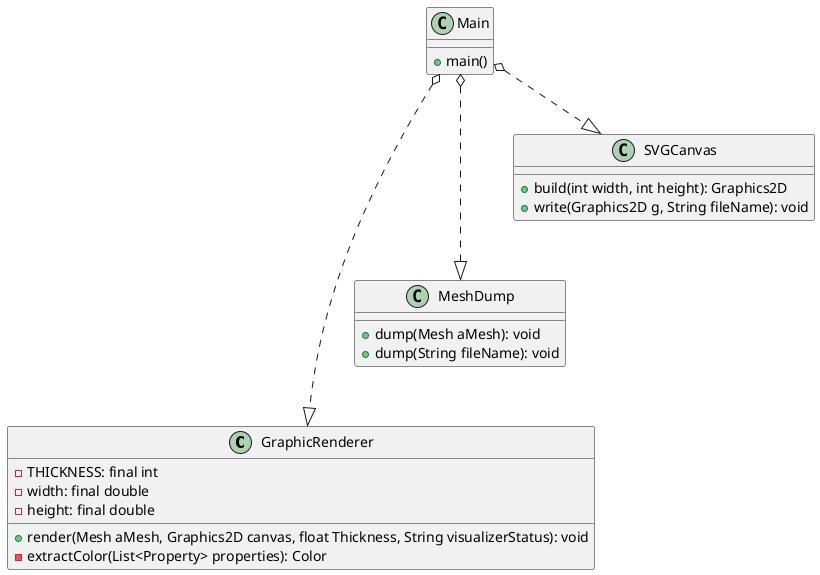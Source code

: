 @startuml
'https://plantuml.com/sequence-diagram

class GraphicRenderer{

- THICKNESS: final int
- width: final double
- height: final double

+ render(Mesh aMesh, Graphics2D canvas, float Thickness, String visualizerStatus): void
- extractColor(List<Property> properties): Color

}

class MeshDump{

+ dump(Mesh aMesh): void
+ dump(String fileName): void

}

class SVGCanvas{

+ build(int width, int height): Graphics2D
+ write(Graphics2D g, String fileName): void

}

class Main{

+ main()

}


Main o-.|> SVGCanvas
Main o--.|> MeshDump
Main o---.|> GraphicRenderer



@enduml